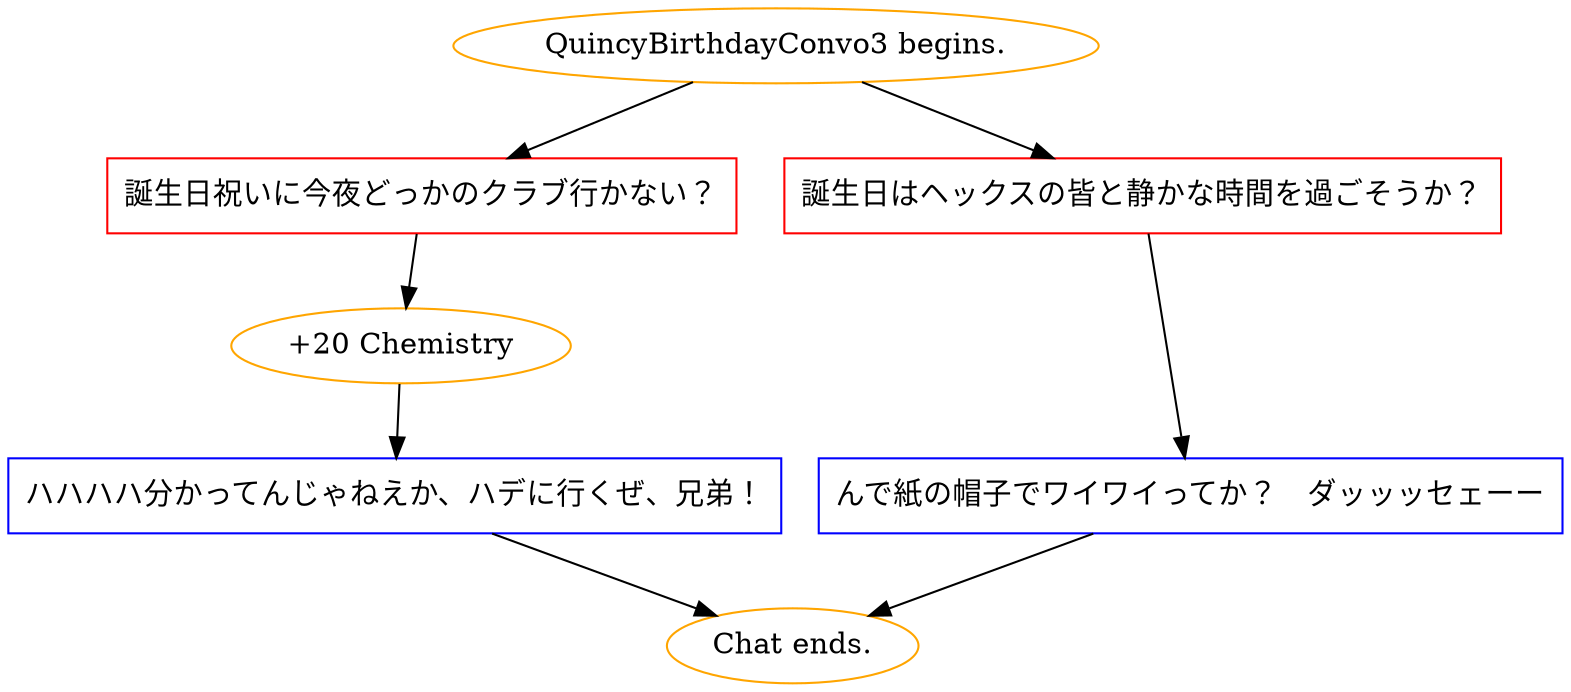 digraph {
	"QuincyBirthdayConvo3 begins." [color=orange];
		"QuincyBirthdayConvo3 begins." -> j2572367499;
		"QuincyBirthdayConvo3 begins." -> j1890185457;
	j2572367499 [label="誕生日祝いに今夜どっかのクラブ行かない？",shape=box,color=red];
		j2572367499 -> j860303726;
	j1890185457 [label="誕生日はヘックスの皆と静かな時間を過ごそうか？",shape=box,color=red];
		j1890185457 -> j4049118519;
	j860303726 [label="+20 Chemistry",color=orange];
		j860303726 -> j2436946323;
	j4049118519 [label="んで紙の帽子でワイワイってか？　ダッッッセェーー",shape=box,color=blue];
		j4049118519 -> "Chat ends.";
	j2436946323 [label="ハハハハ分かってんじゃねえか、ハデに行くぜ、兄弟！",shape=box,color=blue];
		j2436946323 -> "Chat ends.";
	"Chat ends." [color=orange];
}